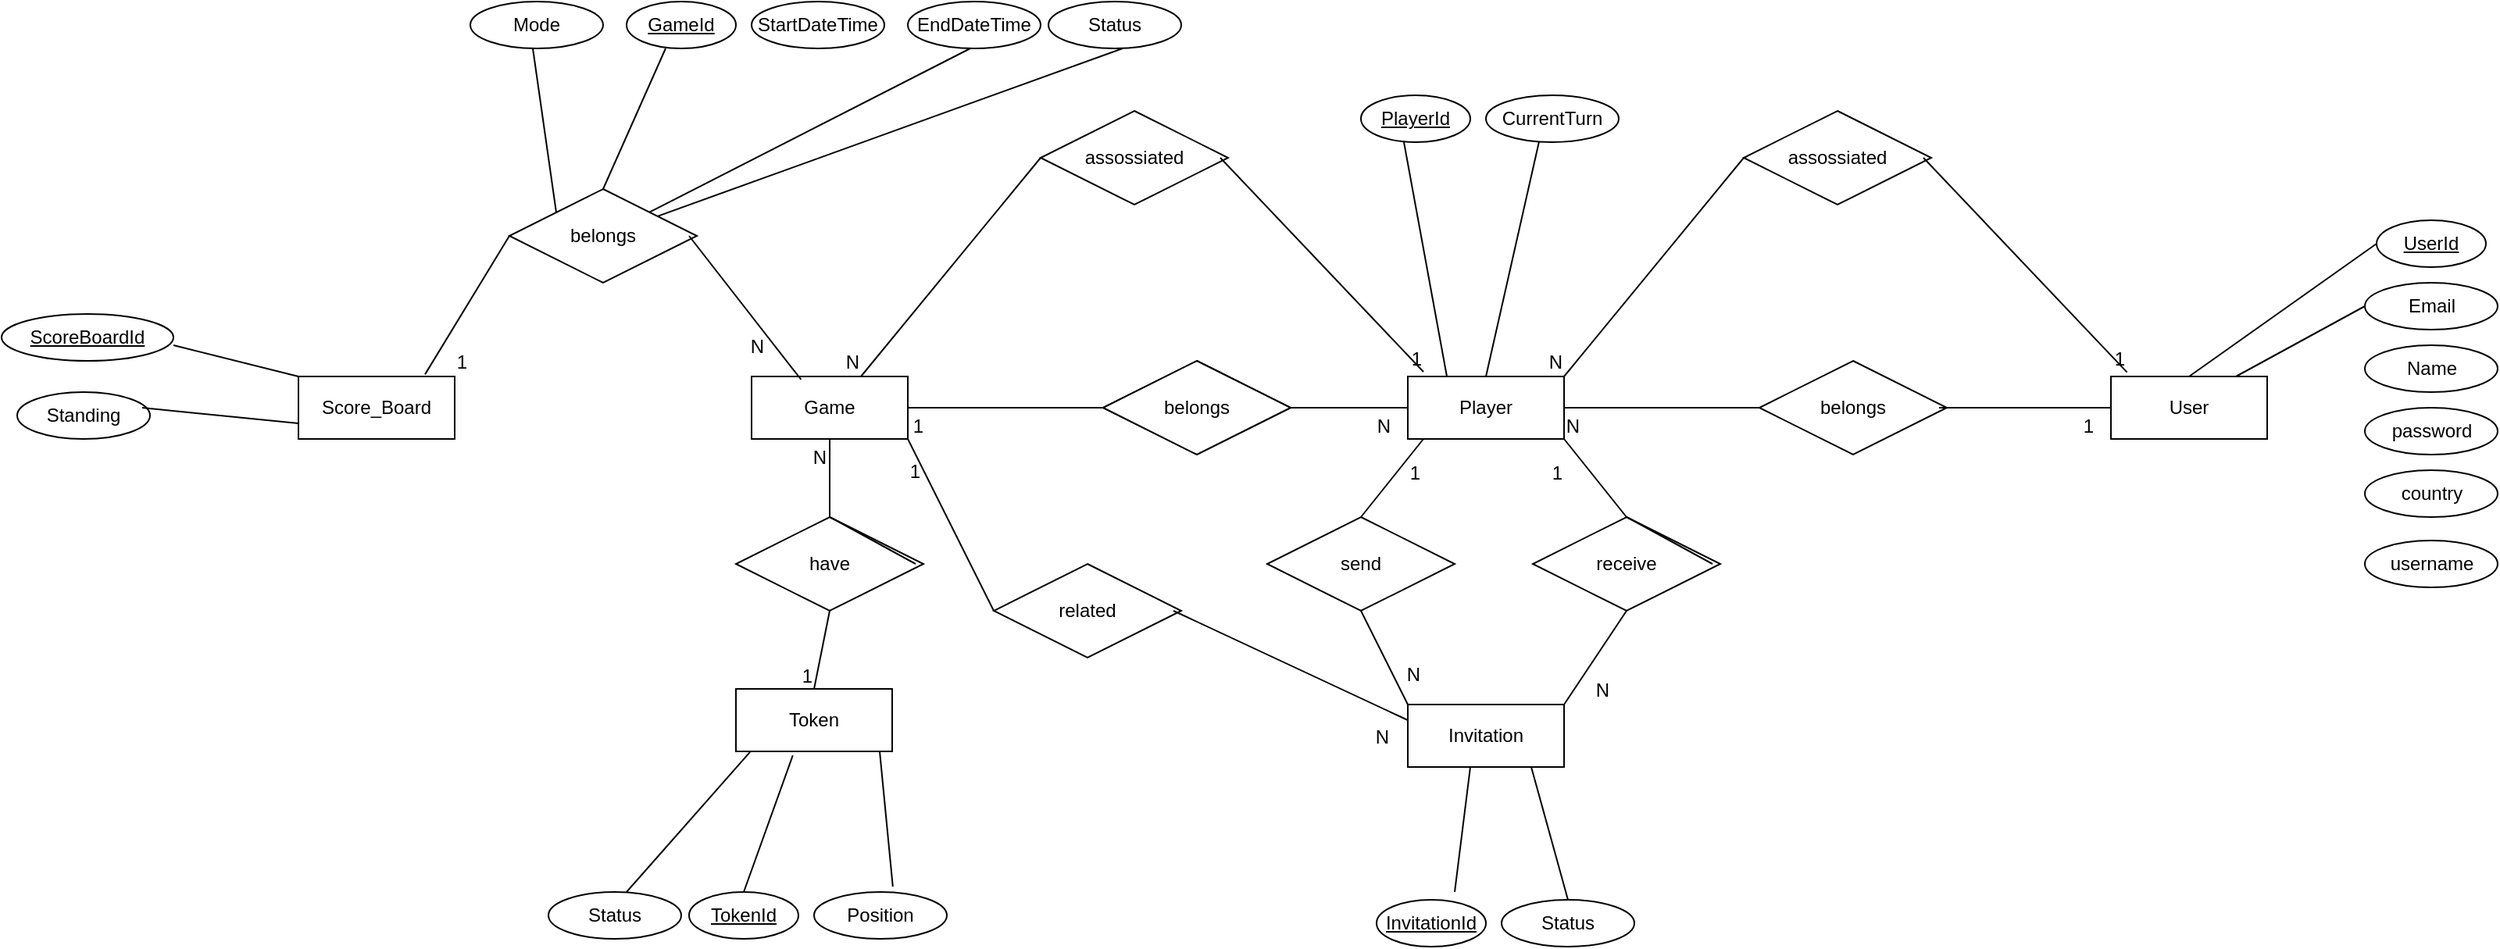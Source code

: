 <mxfile version="22.0.8" type="device">
  <diagram name="Page-1" id="Uj3I-SDd26XjmsTwcwk8">
    <mxGraphModel dx="1900" dy="1677" grid="1" gridSize="10" guides="1" tooltips="1" connect="1" arrows="1" fold="1" page="1" pageScale="1" pageWidth="850" pageHeight="1100" math="0" shadow="0">
      <root>
        <mxCell id="0" />
        <mxCell id="1" parent="0" />
        <mxCell id="oU3kNdEvu9DNx5DVcu6g-1" value="User" style="whiteSpace=wrap;html=1;align=center;" parent="1" vertex="1">
          <mxGeometry x="550" y="200" width="100" height="40" as="geometry" />
        </mxCell>
        <mxCell id="oU3kNdEvu9DNx5DVcu6g-3" value="Invitation" style="whiteSpace=wrap;html=1;align=center;" parent="1" vertex="1">
          <mxGeometry x="100" y="410" width="100" height="40" as="geometry" />
        </mxCell>
        <mxCell id="oU3kNdEvu9DNx5DVcu6g-4" value="Token" style="whiteSpace=wrap;html=1;align=center;" parent="1" vertex="1">
          <mxGeometry x="-330" y="400" width="100" height="40" as="geometry" />
        </mxCell>
        <mxCell id="oU3kNdEvu9DNx5DVcu6g-5" value="Player" style="whiteSpace=wrap;html=1;align=center;" parent="1" vertex="1">
          <mxGeometry x="100" y="200" width="100" height="40" as="geometry" />
        </mxCell>
        <mxCell id="oU3kNdEvu9DNx5DVcu6g-6" value="Game" style="whiteSpace=wrap;html=1;align=center;" parent="1" vertex="1">
          <mxGeometry x="-320" y="200" width="100" height="40" as="geometry" />
        </mxCell>
        <mxCell id="oU3kNdEvu9DNx5DVcu6g-7" value="Score_Board" style="whiteSpace=wrap;html=1;align=center;" parent="1" vertex="1">
          <mxGeometry x="-610" y="200" width="100" height="40" as="geometry" />
        </mxCell>
        <mxCell id="oU3kNdEvu9DNx5DVcu6g-8" value="assossiated" style="shape=rhombus;perimeter=rhombusPerimeter;whiteSpace=wrap;html=1;align=center;" parent="1" vertex="1">
          <mxGeometry x="315" y="30" width="120" height="60" as="geometry" />
        </mxCell>
        <mxCell id="oU3kNdEvu9DNx5DVcu6g-9" value="" style="endArrow=none;html=1;rounded=0;entryX=0.103;entryY=-0.067;entryDx=0;entryDy=0;entryPerimeter=0;" parent="1" target="oU3kNdEvu9DNx5DVcu6g-1" edge="1">
          <mxGeometry relative="1" as="geometry">
            <mxPoint x="430" y="60" as="sourcePoint" />
            <mxPoint x="590" y="60" as="targetPoint" />
          </mxGeometry>
        </mxCell>
        <mxCell id="oU3kNdEvu9DNx5DVcu6g-10" value="1" style="resizable=0;html=1;whiteSpace=wrap;align=right;verticalAlign=bottom;" parent="oU3kNdEvu9DNx5DVcu6g-9" connectable="0" vertex="1">
          <mxGeometry x="1" relative="1" as="geometry" />
        </mxCell>
        <mxCell id="oU3kNdEvu9DNx5DVcu6g-11" value="" style="endArrow=none;html=1;rounded=0;exitX=0;exitY=0.5;exitDx=0;exitDy=0;" parent="1" source="oU3kNdEvu9DNx5DVcu6g-8" edge="1">
          <mxGeometry relative="1" as="geometry">
            <mxPoint x="40" y="200" as="sourcePoint" />
            <mxPoint x="200" y="200" as="targetPoint" />
          </mxGeometry>
        </mxCell>
        <mxCell id="oU3kNdEvu9DNx5DVcu6g-12" value="N" style="resizable=0;html=1;whiteSpace=wrap;align=right;verticalAlign=bottom;" parent="oU3kNdEvu9DNx5DVcu6g-11" connectable="0" vertex="1">
          <mxGeometry x="1" relative="1" as="geometry" />
        </mxCell>
        <mxCell id="oU3kNdEvu9DNx5DVcu6g-14" value="assossiated" style="shape=rhombus;perimeter=rhombusPerimeter;whiteSpace=wrap;html=1;align=center;" parent="1" vertex="1">
          <mxGeometry x="-135" y="30" width="120" height="60" as="geometry" />
        </mxCell>
        <mxCell id="oU3kNdEvu9DNx5DVcu6g-15" value="" style="endArrow=none;html=1;rounded=0;entryX=0.103;entryY=-0.067;entryDx=0;entryDy=0;entryPerimeter=0;" parent="1" edge="1">
          <mxGeometry relative="1" as="geometry">
            <mxPoint x="-20" y="60" as="sourcePoint" />
            <mxPoint x="110" y="197" as="targetPoint" />
          </mxGeometry>
        </mxCell>
        <mxCell id="oU3kNdEvu9DNx5DVcu6g-16" value="1" style="resizable=0;html=1;whiteSpace=wrap;align=right;verticalAlign=bottom;" parent="oU3kNdEvu9DNx5DVcu6g-15" connectable="0" vertex="1">
          <mxGeometry x="1" relative="1" as="geometry" />
        </mxCell>
        <mxCell id="oU3kNdEvu9DNx5DVcu6g-17" value="" style="endArrow=none;html=1;rounded=0;exitX=0;exitY=0.5;exitDx=0;exitDy=0;" parent="1" source="oU3kNdEvu9DNx5DVcu6g-14" edge="1">
          <mxGeometry relative="1" as="geometry">
            <mxPoint x="-410" y="200" as="sourcePoint" />
            <mxPoint x="-250" y="200" as="targetPoint" />
          </mxGeometry>
        </mxCell>
        <mxCell id="oU3kNdEvu9DNx5DVcu6g-18" value="N" style="resizable=0;html=1;whiteSpace=wrap;align=right;verticalAlign=bottom;" parent="oU3kNdEvu9DNx5DVcu6g-17" connectable="0" vertex="1">
          <mxGeometry x="1" relative="1" as="geometry" />
        </mxCell>
        <mxCell id="oU3kNdEvu9DNx5DVcu6g-19" value="belongs" style="shape=rhombus;perimeter=rhombusPerimeter;whiteSpace=wrap;html=1;align=center;" parent="1" vertex="1">
          <mxGeometry x="325" y="190" width="120" height="60" as="geometry" />
        </mxCell>
        <mxCell id="oU3kNdEvu9DNx5DVcu6g-20" value="" style="endArrow=none;html=1;rounded=0;entryX=0;entryY=0.5;entryDx=0;entryDy=0;" parent="1" target="oU3kNdEvu9DNx5DVcu6g-1" edge="1">
          <mxGeometry relative="1" as="geometry">
            <mxPoint x="440" y="220" as="sourcePoint" />
            <mxPoint x="570" y="357" as="targetPoint" />
          </mxGeometry>
        </mxCell>
        <mxCell id="oU3kNdEvu9DNx5DVcu6g-21" value="1" style="resizable=0;html=1;whiteSpace=wrap;align=right;verticalAlign=bottom;" parent="oU3kNdEvu9DNx5DVcu6g-20" connectable="0" vertex="1">
          <mxGeometry x="1" relative="1" as="geometry">
            <mxPoint x="-10" y="20" as="offset" />
          </mxGeometry>
        </mxCell>
        <mxCell id="oU3kNdEvu9DNx5DVcu6g-22" value="" style="endArrow=none;html=1;rounded=0;exitX=0;exitY=0.5;exitDx=0;exitDy=0;entryX=1;entryY=0.5;entryDx=0;entryDy=0;" parent="1" source="oU3kNdEvu9DNx5DVcu6g-19" target="oU3kNdEvu9DNx5DVcu6g-5" edge="1">
          <mxGeometry relative="1" as="geometry">
            <mxPoint x="50" y="360" as="sourcePoint" />
            <mxPoint x="210" y="360" as="targetPoint" />
          </mxGeometry>
        </mxCell>
        <mxCell id="oU3kNdEvu9DNx5DVcu6g-23" value="N" style="resizable=0;html=1;whiteSpace=wrap;align=right;verticalAlign=bottom;" parent="oU3kNdEvu9DNx5DVcu6g-22" connectable="0" vertex="1">
          <mxGeometry x="1" relative="1" as="geometry">
            <mxPoint x="11" y="20" as="offset" />
          </mxGeometry>
        </mxCell>
        <mxCell id="oU3kNdEvu9DNx5DVcu6g-24" value="belongs" style="shape=rhombus;perimeter=rhombusPerimeter;whiteSpace=wrap;html=1;align=center;" parent="1" vertex="1">
          <mxGeometry x="-95" y="190" width="120" height="60" as="geometry" />
        </mxCell>
        <mxCell id="oU3kNdEvu9DNx5DVcu6g-25" value="" style="endArrow=none;html=1;rounded=0;" parent="1" edge="1">
          <mxGeometry relative="1" as="geometry">
            <mxPoint x="20" y="220" as="sourcePoint" />
            <mxPoint x="100" y="220" as="targetPoint" />
          </mxGeometry>
        </mxCell>
        <mxCell id="oU3kNdEvu9DNx5DVcu6g-26" value="N" style="resizable=0;html=1;whiteSpace=wrap;align=right;verticalAlign=bottom;" parent="oU3kNdEvu9DNx5DVcu6g-25" connectable="0" vertex="1">
          <mxGeometry x="1" relative="1" as="geometry">
            <mxPoint x="-10" y="20" as="offset" />
          </mxGeometry>
        </mxCell>
        <mxCell id="oU3kNdEvu9DNx5DVcu6g-27" value="" style="endArrow=none;html=1;rounded=0;exitX=0;exitY=0.5;exitDx=0;exitDy=0;entryX=1;entryY=0.5;entryDx=0;entryDy=0;" parent="1" source="oU3kNdEvu9DNx5DVcu6g-24" edge="1">
          <mxGeometry relative="1" as="geometry">
            <mxPoint x="-370" y="360" as="sourcePoint" />
            <mxPoint x="-220" y="220" as="targetPoint" />
          </mxGeometry>
        </mxCell>
        <mxCell id="oU3kNdEvu9DNx5DVcu6g-28" value="1" style="resizable=0;html=1;whiteSpace=wrap;align=right;verticalAlign=bottom;" parent="oU3kNdEvu9DNx5DVcu6g-27" connectable="0" vertex="1">
          <mxGeometry x="1" relative="1" as="geometry">
            <mxPoint x="11" y="20" as="offset" />
          </mxGeometry>
        </mxCell>
        <mxCell id="oU3kNdEvu9DNx5DVcu6g-29" value="have" style="shape=rhombus;perimeter=rhombusPerimeter;whiteSpace=wrap;html=1;align=center;" parent="1" vertex="1">
          <mxGeometry x="-330" y="290" width="120" height="60" as="geometry" />
        </mxCell>
        <mxCell id="oU3kNdEvu9DNx5DVcu6g-30" value="" style="endArrow=none;html=1;rounded=0;entryX=0.5;entryY=1;entryDx=0;entryDy=0;" parent="1" target="oU3kNdEvu9DNx5DVcu6g-6" edge="1">
          <mxGeometry relative="1" as="geometry">
            <mxPoint x="-215" y="320" as="sourcePoint" />
            <mxPoint x="-105" y="320" as="targetPoint" />
            <Array as="points">
              <mxPoint x="-270" y="290" />
            </Array>
          </mxGeometry>
        </mxCell>
        <mxCell id="oU3kNdEvu9DNx5DVcu6g-31" value="1" style="resizable=0;html=1;whiteSpace=wrap;align=right;verticalAlign=bottom;" parent="oU3kNdEvu9DNx5DVcu6g-30" connectable="0" vertex="1">
          <mxGeometry x="1" relative="1" as="geometry">
            <mxPoint x="-10" y="160" as="offset" />
          </mxGeometry>
        </mxCell>
        <mxCell id="oU3kNdEvu9DNx5DVcu6g-32" value="" style="endArrow=none;html=1;rounded=0;exitX=0.5;exitY=1;exitDx=0;exitDy=0;entryX=0.5;entryY=0;entryDx=0;entryDy=0;" parent="1" source="oU3kNdEvu9DNx5DVcu6g-29" target="oU3kNdEvu9DNx5DVcu6g-4" edge="1">
          <mxGeometry relative="1" as="geometry">
            <mxPoint x="-605" y="460" as="sourcePoint" />
            <mxPoint x="-455" y="320" as="targetPoint" />
          </mxGeometry>
        </mxCell>
        <mxCell id="oU3kNdEvu9DNx5DVcu6g-33" value="N" style="resizable=0;html=1;whiteSpace=wrap;align=right;verticalAlign=bottom;" parent="oU3kNdEvu9DNx5DVcu6g-32" connectable="0" vertex="1">
          <mxGeometry x="1" relative="1" as="geometry">
            <mxPoint x="10" y="-140" as="offset" />
          </mxGeometry>
        </mxCell>
        <mxCell id="oU3kNdEvu9DNx5DVcu6g-34" value="send" style="shape=rhombus;perimeter=rhombusPerimeter;whiteSpace=wrap;html=1;align=center;" parent="1" vertex="1">
          <mxGeometry x="10" y="290" width="120" height="60" as="geometry" />
        </mxCell>
        <mxCell id="oU3kNdEvu9DNx5DVcu6g-35" value="" style="endArrow=none;html=1;rounded=0;entryX=0.5;entryY=1;entryDx=0;entryDy=0;exitX=0.5;exitY=0;exitDx=0;exitDy=0;" parent="1" source="oU3kNdEvu9DNx5DVcu6g-34" edge="1">
          <mxGeometry relative="1" as="geometry">
            <mxPoint x="165" y="320" as="sourcePoint" />
            <mxPoint x="110" y="240" as="targetPoint" />
            <Array as="points" />
          </mxGeometry>
        </mxCell>
        <mxCell id="oU3kNdEvu9DNx5DVcu6g-36" value="1" style="resizable=0;html=1;whiteSpace=wrap;align=right;verticalAlign=bottom;" parent="oU3kNdEvu9DNx5DVcu6g-35" connectable="0" vertex="1">
          <mxGeometry x="1" relative="1" as="geometry">
            <mxPoint y="30" as="offset" />
          </mxGeometry>
        </mxCell>
        <mxCell id="oU3kNdEvu9DNx5DVcu6g-37" value="" style="endArrow=none;html=1;rounded=0;exitX=0.5;exitY=1;exitDx=0;exitDy=0;entryX=0;entryY=0;entryDx=0;entryDy=0;" parent="1" source="oU3kNdEvu9DNx5DVcu6g-34" target="oU3kNdEvu9DNx5DVcu6g-3" edge="1">
          <mxGeometry relative="1" as="geometry">
            <mxPoint x="-225" y="460" as="sourcePoint" />
            <mxPoint x="100" y="400" as="targetPoint" />
          </mxGeometry>
        </mxCell>
        <mxCell id="oU3kNdEvu9DNx5DVcu6g-38" value="N" style="resizable=0;html=1;whiteSpace=wrap;align=right;verticalAlign=bottom;" parent="oU3kNdEvu9DNx5DVcu6g-37" connectable="0" vertex="1">
          <mxGeometry x="1" relative="1" as="geometry">
            <mxPoint x="10" y="-10" as="offset" />
          </mxGeometry>
        </mxCell>
        <mxCell id="oU3kNdEvu9DNx5DVcu6g-39" value="receive" style="shape=rhombus;perimeter=rhombusPerimeter;whiteSpace=wrap;html=1;align=center;" parent="1" vertex="1">
          <mxGeometry x="180" y="290" width="120" height="60" as="geometry" />
        </mxCell>
        <mxCell id="oU3kNdEvu9DNx5DVcu6g-40" value="" style="endArrow=none;html=1;rounded=0;entryX=1;entryY=1;entryDx=0;entryDy=0;" parent="1" target="oU3kNdEvu9DNx5DVcu6g-5" edge="1">
          <mxGeometry relative="1" as="geometry">
            <mxPoint x="295" y="320" as="sourcePoint" />
            <mxPoint x="240" y="240" as="targetPoint" />
            <Array as="points">
              <mxPoint x="240" y="290" />
            </Array>
          </mxGeometry>
        </mxCell>
        <mxCell id="oU3kNdEvu9DNx5DVcu6g-41" value="1" style="resizable=0;html=1;whiteSpace=wrap;align=right;verticalAlign=bottom;" parent="oU3kNdEvu9DNx5DVcu6g-40" connectable="0" vertex="1">
          <mxGeometry x="1" relative="1" as="geometry">
            <mxPoint y="30" as="offset" />
          </mxGeometry>
        </mxCell>
        <mxCell id="oU3kNdEvu9DNx5DVcu6g-42" value="" style="endArrow=none;html=1;rounded=0;exitX=0.5;exitY=1;exitDx=0;exitDy=0;entryX=1;entryY=0;entryDx=0;entryDy=0;" parent="1" source="oU3kNdEvu9DNx5DVcu6g-39" target="oU3kNdEvu9DNx5DVcu6g-3" edge="1">
          <mxGeometry relative="1" as="geometry">
            <mxPoint x="-95" y="460" as="sourcePoint" />
            <mxPoint x="230" y="400" as="targetPoint" />
          </mxGeometry>
        </mxCell>
        <mxCell id="oU3kNdEvu9DNx5DVcu6g-43" value="N" style="resizable=0;html=1;whiteSpace=wrap;align=right;verticalAlign=bottom;" parent="oU3kNdEvu9DNx5DVcu6g-42" connectable="0" vertex="1">
          <mxGeometry x="1" relative="1" as="geometry">
            <mxPoint x="30" as="offset" />
          </mxGeometry>
        </mxCell>
        <mxCell id="oU3kNdEvu9DNx5DVcu6g-44" value="related" style="shape=rhombus;perimeter=rhombusPerimeter;whiteSpace=wrap;html=1;align=center;" parent="1" vertex="1">
          <mxGeometry x="-165" y="320" width="120" height="60" as="geometry" />
        </mxCell>
        <mxCell id="oU3kNdEvu9DNx5DVcu6g-45" value="" style="endArrow=none;html=1;rounded=0;entryX=0;entryY=0.25;entryDx=0;entryDy=0;" parent="1" target="oU3kNdEvu9DNx5DVcu6g-3" edge="1">
          <mxGeometry relative="1" as="geometry">
            <mxPoint x="-50" y="350" as="sourcePoint" />
            <mxPoint x="30" y="350" as="targetPoint" />
          </mxGeometry>
        </mxCell>
        <mxCell id="oU3kNdEvu9DNx5DVcu6g-46" value="N" style="resizable=0;html=1;whiteSpace=wrap;align=right;verticalAlign=bottom;" parent="oU3kNdEvu9DNx5DVcu6g-45" connectable="0" vertex="1">
          <mxGeometry x="1" relative="1" as="geometry">
            <mxPoint x="-10" y="20" as="offset" />
          </mxGeometry>
        </mxCell>
        <mxCell id="oU3kNdEvu9DNx5DVcu6g-47" value="" style="endArrow=none;html=1;rounded=0;exitX=0;exitY=0.5;exitDx=0;exitDy=0;entryX=1;entryY=1;entryDx=0;entryDy=0;" parent="1" source="oU3kNdEvu9DNx5DVcu6g-44" target="oU3kNdEvu9DNx5DVcu6g-6" edge="1">
          <mxGeometry relative="1" as="geometry">
            <mxPoint x="-440" y="490" as="sourcePoint" />
            <mxPoint x="-290" y="350" as="targetPoint" />
          </mxGeometry>
        </mxCell>
        <mxCell id="oU3kNdEvu9DNx5DVcu6g-48" value="1" style="resizable=0;html=1;whiteSpace=wrap;align=right;verticalAlign=bottom;" parent="oU3kNdEvu9DNx5DVcu6g-47" connectable="0" vertex="1">
          <mxGeometry x="1" relative="1" as="geometry">
            <mxPoint x="10" y="30" as="offset" />
          </mxGeometry>
        </mxCell>
        <mxCell id="oU3kNdEvu9DNx5DVcu6g-49" value="belongs" style="shape=rhombus;perimeter=rhombusPerimeter;whiteSpace=wrap;html=1;align=center;" parent="1" vertex="1">
          <mxGeometry x="-95" y="190" width="120" height="60" as="geometry" />
        </mxCell>
        <mxCell id="oU3kNdEvu9DNx5DVcu6g-50" value="belongs" style="shape=rhombus;perimeter=rhombusPerimeter;whiteSpace=wrap;html=1;align=center;" parent="1" vertex="1">
          <mxGeometry x="-475" y="80" width="120" height="60" as="geometry" />
        </mxCell>
        <mxCell id="oU3kNdEvu9DNx5DVcu6g-51" value="" style="endArrow=none;html=1;rounded=0;entryX=0.317;entryY=0.05;entryDx=0;entryDy=0;entryPerimeter=0;" parent="1" target="oU3kNdEvu9DNx5DVcu6g-6" edge="1">
          <mxGeometry relative="1" as="geometry">
            <mxPoint x="-360" y="110" as="sourcePoint" />
            <mxPoint x="-280" y="110" as="targetPoint" />
          </mxGeometry>
        </mxCell>
        <mxCell id="oU3kNdEvu9DNx5DVcu6g-52" value="N" style="resizable=0;html=1;whiteSpace=wrap;align=right;verticalAlign=bottom;" parent="oU3kNdEvu9DNx5DVcu6g-51" connectable="0" vertex="1">
          <mxGeometry x="1" relative="1" as="geometry">
            <mxPoint x="-22" y="-12" as="offset" />
          </mxGeometry>
        </mxCell>
        <mxCell id="oU3kNdEvu9DNx5DVcu6g-53" value="" style="endArrow=none;html=1;rounded=0;exitX=0;exitY=0.5;exitDx=0;exitDy=0;entryX=0.81;entryY=-0.033;entryDx=0;entryDy=0;entryPerimeter=0;" parent="1" source="oU3kNdEvu9DNx5DVcu6g-50" target="oU3kNdEvu9DNx5DVcu6g-7" edge="1">
          <mxGeometry relative="1" as="geometry">
            <mxPoint x="-750" y="250" as="sourcePoint" />
            <mxPoint x="-600" y="110" as="targetPoint" />
          </mxGeometry>
        </mxCell>
        <mxCell id="oU3kNdEvu9DNx5DVcu6g-54" value="1" style="resizable=0;html=1;whiteSpace=wrap;align=right;verticalAlign=bottom;" parent="oU3kNdEvu9DNx5DVcu6g-53" connectable="0" vertex="1">
          <mxGeometry x="1" relative="1" as="geometry">
            <mxPoint x="29" y="1" as="offset" />
          </mxGeometry>
        </mxCell>
        <mxCell id="0PJNOmuvs03totEZOvFo-1" value="UserId" style="ellipse;whiteSpace=wrap;html=1;align=center;fontStyle=4;" vertex="1" parent="1">
          <mxGeometry x="720" y="100" width="70" height="30" as="geometry" />
        </mxCell>
        <mxCell id="0PJNOmuvs03totEZOvFo-7" value="GameId" style="ellipse;whiteSpace=wrap;html=1;align=center;fontStyle=4;" vertex="1" parent="1">
          <mxGeometry x="-400" y="-40" width="70" height="30" as="geometry" />
        </mxCell>
        <mxCell id="0PJNOmuvs03totEZOvFo-8" value="PlayerId" style="ellipse;whiteSpace=wrap;html=1;align=center;fontStyle=4;" vertex="1" parent="1">
          <mxGeometry x="70" y="20" width="70" height="30" as="geometry" />
        </mxCell>
        <mxCell id="0PJNOmuvs03totEZOvFo-9" value="TokenId" style="ellipse;whiteSpace=wrap;html=1;align=center;fontStyle=4;" vertex="1" parent="1">
          <mxGeometry x="-360" y="530" width="70" height="30" as="geometry" />
        </mxCell>
        <mxCell id="0PJNOmuvs03totEZOvFo-10" value="InvitationId" style="ellipse;whiteSpace=wrap;html=1;align=center;fontStyle=4;" vertex="1" parent="1">
          <mxGeometry x="80" y="535" width="70" height="30" as="geometry" />
        </mxCell>
        <mxCell id="0PJNOmuvs03totEZOvFo-11" value="ScoreBoardId" style="ellipse;whiteSpace=wrap;html=1;align=center;fontStyle=4;" vertex="1" parent="1">
          <mxGeometry x="-800" y="160" width="110" height="30" as="geometry" />
        </mxCell>
        <mxCell id="0PJNOmuvs03totEZOvFo-12" value="Email" style="ellipse;whiteSpace=wrap;html=1;align=center;" vertex="1" parent="1">
          <mxGeometry x="712.5" y="140" width="85" height="30" as="geometry" />
        </mxCell>
        <mxCell id="0PJNOmuvs03totEZOvFo-16" value="Name" style="ellipse;whiteSpace=wrap;html=1;align=center;" vertex="1" parent="1">
          <mxGeometry x="712.5" y="180" width="85" height="30" as="geometry" />
        </mxCell>
        <mxCell id="0PJNOmuvs03totEZOvFo-17" value="password" style="ellipse;whiteSpace=wrap;html=1;align=center;" vertex="1" parent="1">
          <mxGeometry x="712.5" y="220" width="85" height="30" as="geometry" />
        </mxCell>
        <mxCell id="0PJNOmuvs03totEZOvFo-18" value="country" style="ellipse;whiteSpace=wrap;html=1;align=center;" vertex="1" parent="1">
          <mxGeometry x="712.5" y="260" width="85" height="30" as="geometry" />
        </mxCell>
        <mxCell id="0PJNOmuvs03totEZOvFo-19" value="username" style="ellipse;whiteSpace=wrap;html=1;align=center;" vertex="1" parent="1">
          <mxGeometry x="712.5" y="305" width="85" height="30" as="geometry" />
        </mxCell>
        <mxCell id="0PJNOmuvs03totEZOvFo-20" value="StartDateTime" style="ellipse;whiteSpace=wrap;html=1;align=center;" vertex="1" parent="1">
          <mxGeometry x="-320" y="-40" width="85" height="30" as="geometry" />
        </mxCell>
        <mxCell id="0PJNOmuvs03totEZOvFo-21" value="EndDateTime" style="ellipse;whiteSpace=wrap;html=1;align=center;" vertex="1" parent="1">
          <mxGeometry x="-220" y="-40" width="85" height="30" as="geometry" />
        </mxCell>
        <mxCell id="0PJNOmuvs03totEZOvFo-22" value="Mode" style="ellipse;whiteSpace=wrap;html=1;align=center;" vertex="1" parent="1">
          <mxGeometry x="-500" y="-40" width="85" height="30" as="geometry" />
        </mxCell>
        <mxCell id="0PJNOmuvs03totEZOvFo-23" value="Status" style="ellipse;whiteSpace=wrap;html=1;align=center;" vertex="1" parent="1">
          <mxGeometry x="-130" y="-40" width="85" height="30" as="geometry" />
        </mxCell>
        <mxCell id="0PJNOmuvs03totEZOvFo-24" value="CurrentTurn" style="ellipse;whiteSpace=wrap;html=1;align=center;" vertex="1" parent="1">
          <mxGeometry x="150" y="20" width="85" height="30" as="geometry" />
        </mxCell>
        <mxCell id="0PJNOmuvs03totEZOvFo-25" value="Position" style="ellipse;whiteSpace=wrap;html=1;align=center;" vertex="1" parent="1">
          <mxGeometry x="-280" y="530" width="85" height="30" as="geometry" />
        </mxCell>
        <mxCell id="0PJNOmuvs03totEZOvFo-26" value="Status" style="ellipse;whiteSpace=wrap;html=1;align=center;" vertex="1" parent="1">
          <mxGeometry x="-450" y="530" width="85" height="30" as="geometry" />
        </mxCell>
        <mxCell id="0PJNOmuvs03totEZOvFo-27" value="Status" style="ellipse;whiteSpace=wrap;html=1;align=center;" vertex="1" parent="1">
          <mxGeometry x="160" y="535" width="85" height="30" as="geometry" />
        </mxCell>
        <mxCell id="0PJNOmuvs03totEZOvFo-28" value="Standing" style="ellipse;whiteSpace=wrap;html=1;align=center;" vertex="1" parent="1">
          <mxGeometry x="-790" y="210" width="85" height="30" as="geometry" />
        </mxCell>
        <mxCell id="0PJNOmuvs03totEZOvFo-29" value="" style="endArrow=none;html=1;rounded=0;entryX=0;entryY=0;entryDx=0;entryDy=0;" edge="1" parent="1" target="oU3kNdEvu9DNx5DVcu6g-7">
          <mxGeometry relative="1" as="geometry">
            <mxPoint x="-690" y="180" as="sourcePoint" />
            <mxPoint x="-530" y="180" as="targetPoint" />
          </mxGeometry>
        </mxCell>
        <mxCell id="0PJNOmuvs03totEZOvFo-30" value="" style="endArrow=none;html=1;rounded=0;entryX=0;entryY=0.75;entryDx=0;entryDy=0;" edge="1" parent="1" target="oU3kNdEvu9DNx5DVcu6g-7">
          <mxGeometry relative="1" as="geometry">
            <mxPoint x="-710" y="220" as="sourcePoint" />
            <mxPoint x="-550" y="220" as="targetPoint" />
          </mxGeometry>
        </mxCell>
        <mxCell id="0PJNOmuvs03totEZOvFo-31" value="" style="endArrow=none;html=1;rounded=0;entryX=0;entryY=0;entryDx=0;entryDy=0;" edge="1" parent="1" target="oU3kNdEvu9DNx5DVcu6g-50">
          <mxGeometry relative="1" as="geometry">
            <mxPoint x="-460" y="-10" as="sourcePoint" />
            <mxPoint x="-300" y="-10" as="targetPoint" />
          </mxGeometry>
        </mxCell>
        <mxCell id="0PJNOmuvs03totEZOvFo-33" value="" style="endArrow=none;html=1;rounded=0;entryX=0.5;entryY=0;entryDx=0;entryDy=0;" edge="1" parent="1" target="oU3kNdEvu9DNx5DVcu6g-50">
          <mxGeometry relative="1" as="geometry">
            <mxPoint x="-375" y="-10" as="sourcePoint" />
            <mxPoint x="-360" y="95" as="targetPoint" />
          </mxGeometry>
        </mxCell>
        <mxCell id="0PJNOmuvs03totEZOvFo-35" value="" style="endArrow=none;html=1;rounded=0;" edge="1" parent="1" target="oU3kNdEvu9DNx5DVcu6g-50">
          <mxGeometry relative="1" as="geometry">
            <mxPoint x="-180" y="-10" as="sourcePoint" />
            <mxPoint x="-165" y="95" as="targetPoint" />
          </mxGeometry>
        </mxCell>
        <mxCell id="0PJNOmuvs03totEZOvFo-36" value="" style="endArrow=none;html=1;rounded=0;" edge="1" parent="1" target="oU3kNdEvu9DNx5DVcu6g-50">
          <mxGeometry relative="1" as="geometry">
            <mxPoint x="-82.5" y="-10" as="sourcePoint" />
            <mxPoint x="-67.5" y="95" as="targetPoint" />
          </mxGeometry>
        </mxCell>
        <mxCell id="0PJNOmuvs03totEZOvFo-38" value="" style="endArrow=none;html=1;rounded=0;entryX=0.25;entryY=0;entryDx=0;entryDy=0;" edge="1" parent="1" target="oU3kNdEvu9DNx5DVcu6g-5">
          <mxGeometry relative="1" as="geometry">
            <mxPoint x="97.5" y="50" as="sourcePoint" />
            <mxPoint x="112.5" y="155" as="targetPoint" />
          </mxGeometry>
        </mxCell>
        <mxCell id="0PJNOmuvs03totEZOvFo-39" value="" style="endArrow=none;html=1;rounded=0;entryX=0.5;entryY=0;entryDx=0;entryDy=0;" edge="1" parent="1" target="oU3kNdEvu9DNx5DVcu6g-5">
          <mxGeometry relative="1" as="geometry">
            <mxPoint x="183.92" y="50" as="sourcePoint" />
            <mxPoint x="198.92" y="155" as="targetPoint" />
          </mxGeometry>
        </mxCell>
        <mxCell id="0PJNOmuvs03totEZOvFo-40" value="" style="endArrow=none;html=1;rounded=0;entryX=0.092;entryY=1.005;entryDx=0;entryDy=0;entryPerimeter=0;" edge="1" parent="1" target="oU3kNdEvu9DNx5DVcu6g-4">
          <mxGeometry relative="1" as="geometry">
            <mxPoint x="-400" y="530" as="sourcePoint" />
            <mxPoint x="-320" y="450" as="targetPoint" />
          </mxGeometry>
        </mxCell>
        <mxCell id="0PJNOmuvs03totEZOvFo-41" value="" style="endArrow=none;html=1;rounded=0;entryX=0.364;entryY=1.065;entryDx=0;entryDy=0;entryPerimeter=0;exitX=0.5;exitY=0;exitDx=0;exitDy=0;" edge="1" parent="1" source="0PJNOmuvs03totEZOvFo-9" target="oU3kNdEvu9DNx5DVcu6g-4">
          <mxGeometry relative="1" as="geometry">
            <mxPoint x="-390" y="540" as="sourcePoint" />
            <mxPoint x="-311" y="450" as="targetPoint" />
          </mxGeometry>
        </mxCell>
        <mxCell id="0PJNOmuvs03totEZOvFo-42" value="" style="endArrow=none;html=1;rounded=0;entryX=0.092;entryY=1.005;entryDx=0;entryDy=0;entryPerimeter=0;exitX=0.593;exitY=-0.113;exitDx=0;exitDy=0;exitPerimeter=0;" edge="1" parent="1" source="0PJNOmuvs03totEZOvFo-25">
          <mxGeometry relative="1" as="geometry">
            <mxPoint x="-317" y="530" as="sourcePoint" />
            <mxPoint x="-238" y="440" as="targetPoint" />
          </mxGeometry>
        </mxCell>
        <mxCell id="0PJNOmuvs03totEZOvFo-43" value="" style="endArrow=none;html=1;rounded=0;entryX=0.092;entryY=1.005;entryDx=0;entryDy=0;entryPerimeter=0;" edge="1" parent="1">
          <mxGeometry relative="1" as="geometry">
            <mxPoint x="130" y="530" as="sourcePoint" />
            <mxPoint x="140" y="450" as="targetPoint" />
          </mxGeometry>
        </mxCell>
        <mxCell id="0PJNOmuvs03totEZOvFo-44" value="" style="endArrow=none;html=1;rounded=0;entryX=0.092;entryY=1.005;entryDx=0;entryDy=0;entryPerimeter=0;exitX=0.5;exitY=0;exitDx=0;exitDy=0;" edge="1" parent="1" source="0PJNOmuvs03totEZOvFo-27">
          <mxGeometry relative="1" as="geometry">
            <mxPoint x="100" y="540" as="sourcePoint" />
            <mxPoint x="179" y="450" as="targetPoint" />
          </mxGeometry>
        </mxCell>
        <mxCell id="0PJNOmuvs03totEZOvFo-45" value="" style="endArrow=none;html=1;rounded=0;entryX=0;entryY=0.5;entryDx=0;entryDy=0;" edge="1" parent="1" target="0PJNOmuvs03totEZOvFo-1">
          <mxGeometry relative="1" as="geometry">
            <mxPoint x="600" y="200" as="sourcePoint" />
            <mxPoint x="760" y="200" as="targetPoint" />
          </mxGeometry>
        </mxCell>
        <mxCell id="0PJNOmuvs03totEZOvFo-46" value="" style="endArrow=none;html=1;rounded=0;entryX=0;entryY=0.5;entryDx=0;entryDy=0;" edge="1" parent="1" target="0PJNOmuvs03totEZOvFo-12">
          <mxGeometry relative="1" as="geometry">
            <mxPoint x="630" y="200" as="sourcePoint" />
            <mxPoint x="750" y="115" as="targetPoint" />
          </mxGeometry>
        </mxCell>
      </root>
    </mxGraphModel>
  </diagram>
</mxfile>
